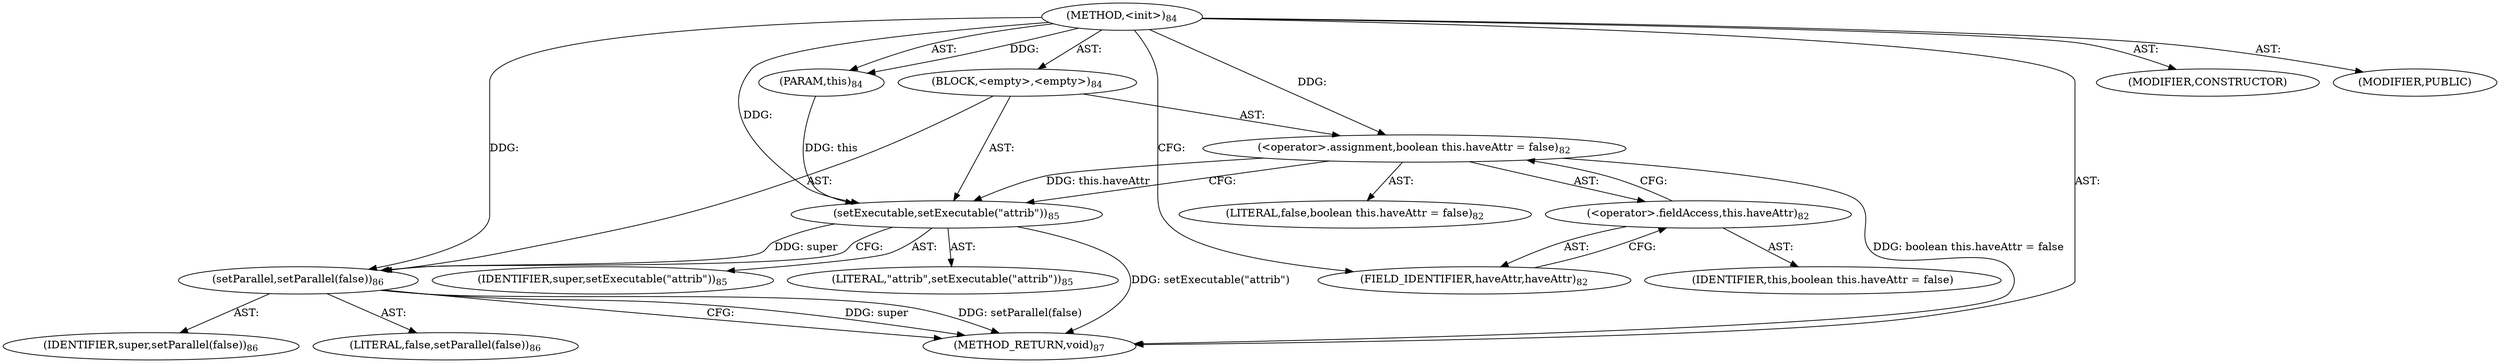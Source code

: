digraph "&lt;init&gt;" {  
"111669149696" [label = <(METHOD,&lt;init&gt;)<SUB>84</SUB>> ]
"115964117005" [label = <(PARAM,this)<SUB>84</SUB>> ]
"25769803776" [label = <(BLOCK,&lt;empty&gt;,&lt;empty&gt;)<SUB>84</SUB>> ]
"30064771072" [label = <(&lt;operator&gt;.assignment,boolean this.haveAttr = false)<SUB>82</SUB>> ]
"30064771073" [label = <(&lt;operator&gt;.fieldAccess,this.haveAttr)<SUB>82</SUB>> ]
"68719476756" [label = <(IDENTIFIER,this,boolean this.haveAttr = false)> ]
"55834574848" [label = <(FIELD_IDENTIFIER,haveAttr,haveAttr)<SUB>82</SUB>> ]
"90194313216" [label = <(LITERAL,false,boolean this.haveAttr = false)<SUB>82</SUB>> ]
"30064771074" [label = <(setExecutable,setExecutable(&quot;attrib&quot;))<SUB>85</SUB>> ]
"68719476757" [label = <(IDENTIFIER,super,setExecutable(&quot;attrib&quot;))<SUB>85</SUB>> ]
"90194313217" [label = <(LITERAL,&quot;attrib&quot;,setExecutable(&quot;attrib&quot;))<SUB>85</SUB>> ]
"30064771075" [label = <(setParallel,setParallel(false))<SUB>86</SUB>> ]
"68719476758" [label = <(IDENTIFIER,super,setParallel(false))<SUB>86</SUB>> ]
"90194313218" [label = <(LITERAL,false,setParallel(false))<SUB>86</SUB>> ]
"133143986189" [label = <(MODIFIER,CONSTRUCTOR)> ]
"133143986190" [label = <(MODIFIER,PUBLIC)> ]
"128849018880" [label = <(METHOD_RETURN,void)<SUB>87</SUB>> ]
  "111669149696" -> "115964117005"  [ label = "AST: "] 
  "111669149696" -> "25769803776"  [ label = "AST: "] 
  "111669149696" -> "133143986189"  [ label = "AST: "] 
  "111669149696" -> "133143986190"  [ label = "AST: "] 
  "111669149696" -> "128849018880"  [ label = "AST: "] 
  "25769803776" -> "30064771072"  [ label = "AST: "] 
  "25769803776" -> "30064771074"  [ label = "AST: "] 
  "25769803776" -> "30064771075"  [ label = "AST: "] 
  "30064771072" -> "30064771073"  [ label = "AST: "] 
  "30064771072" -> "90194313216"  [ label = "AST: "] 
  "30064771073" -> "68719476756"  [ label = "AST: "] 
  "30064771073" -> "55834574848"  [ label = "AST: "] 
  "30064771074" -> "68719476757"  [ label = "AST: "] 
  "30064771074" -> "90194313217"  [ label = "AST: "] 
  "30064771075" -> "68719476758"  [ label = "AST: "] 
  "30064771075" -> "90194313218"  [ label = "AST: "] 
  "30064771072" -> "30064771074"  [ label = "CFG: "] 
  "30064771074" -> "30064771075"  [ label = "CFG: "] 
  "30064771075" -> "128849018880"  [ label = "CFG: "] 
  "30064771073" -> "30064771072"  [ label = "CFG: "] 
  "55834574848" -> "30064771073"  [ label = "CFG: "] 
  "111669149696" -> "55834574848"  [ label = "CFG: "] 
  "30064771072" -> "128849018880"  [ label = "DDG: boolean this.haveAttr = false"] 
  "30064771074" -> "128849018880"  [ label = "DDG: setExecutable(&quot;attrib&quot;)"] 
  "30064771075" -> "128849018880"  [ label = "DDG: super"] 
  "30064771075" -> "128849018880"  [ label = "DDG: setParallel(false)"] 
  "111669149696" -> "115964117005"  [ label = "DDG: "] 
  "111669149696" -> "30064771072"  [ label = "DDG: "] 
  "115964117005" -> "30064771074"  [ label = "DDG: this"] 
  "30064771072" -> "30064771074"  [ label = "DDG: this.haveAttr"] 
  "111669149696" -> "30064771074"  [ label = "DDG: "] 
  "30064771074" -> "30064771075"  [ label = "DDG: super"] 
  "111669149696" -> "30064771075"  [ label = "DDG: "] 
}

